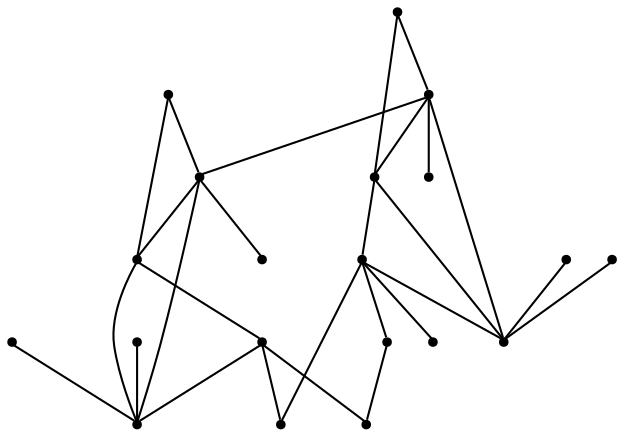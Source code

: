 graph {
  node [shape=point,comment="{\"directed\":false,\"doi\":\"10.1007/978-3-030-04414-5_31\",\"figure\":\"2 (3)\"}"]

  v0 [pos="1406.0948166861565,823.7131261744587"]
  v1 [pos="1358.2694590282217,790.92492349555"]
  v2 [pos="1446.1762496600052,852.0381125154858"]
  v3 [pos="1437.0903550088226,803.2642318984365"]
  v4 [pos="1430.2736766316073,807.7691617270953"]
  v5 [pos="1368.560672136868,804.7520554612483"]
  v6 [pos="1385.7832771282567,839.5446676771667"]
  v7 [pos="1413.9471596224175,800.2096089259453"]
  v8 [pos="1392.4957976772828,838.7819975424387"]
  v9 [pos="1297.8775039111565,778.4262485739739"]
  v10 [pos="1371.39766939246,831.3851019202643"]
  v11 [pos="1422.584946694083,837.5401309648802"]
  v12 [pos="1280.6539450935024,743.6346696571793"]
  v13 [pos="1349.1857263832408,742.1511700537775"]
  v14 [pos="1342.3670131766592,746.6517759230264"]
  v15 [pos="1318.1881532312084,762.5999371545229"]
  v16 [pos="1326.0404325790516,739.0923502971531"]
  v17 [pos="1304.586972216133,777.6637056145228"]
  v18 [pos="1283.4887803428926,770.2719129003284"]
  v19 [pos="1334.678283239135,776.4228723360881"]

  v0 -- v1 [id="-1",pos="1406.0948166861565,823.7131261744587 1358.2694590282217,790.92492349555 1358.2694590282217,790.92492349555 1358.2694590282217,790.92492349555"]
  v12 -- v19 [id="-2",pos="1280.6539450935024,743.6346696571793 1334.678283239135,776.4228723360881 1334.678283239135,776.4228723360881 1334.678283239135,776.4228723360881"]
  v12 -- v16 [id="-3",pos="1280.6539450935024,743.6346696571793 1326.0404325790516,739.0923502971531 1326.0404325790516,739.0923502971531 1326.0404325790516,739.0923502971531"]
  v12 -- v14 [id="-4",pos="1280.6539450935024,743.6346696571793 1342.3670131766592,746.6517759230264 1342.3670131766592,746.6517759230264 1342.3670131766592,746.6517759230264"]
  v18 -- v16 [id="-5",pos="1283.4887803428926,770.2719129003284 1326.0404325790516,739.0923502971531 1326.0404325790516,739.0923502971531 1326.0404325790516,739.0923502971531"]
  v17 -- v16 [id="-6",pos="1304.586972216133,777.6637056145228 1326.0404325790516,739.0923502971531 1326.0404325790516,739.0923502971531 1326.0404325790516,739.0923502971531"]
  v15 -- v16 [id="-7",pos="1318.1881532312084,762.5999371545229 1326.0404325790516,739.0923502971531 1326.0404325790516,739.0923502971531 1326.0404325790516,739.0923502971531"]
  v15 -- v1 [id="-8",pos="1318.1881532312084,762.5999371545229 1358.2694590282217,790.92492349555 1358.2694590282217,790.92492349555 1358.2694590282217,790.92492349555"]
  v14 -- v16 [id="-9",pos="1342.3670131766592,746.6517759230264 1326.0404325790516,739.0923502971531 1326.0404325790516,739.0923502971531 1326.0404325790516,739.0923502971531"]
  v14 -- v15 [id="-10",pos="1342.3670131766592,746.6517759230264 1318.1881532312084,762.5999371545229 1318.1881532312084,762.5999371545229 1318.1881532312084,762.5999371545229"]
  v15 -- v9 [id="-11",pos="1318.1881532312084,762.5999371545229 1297.8775039111565,778.4262485739739 1297.8775039111565,778.4262485739739 1297.8775039111565,778.4262485739739"]
  v13 -- v12 [id="-12",pos="1349.1857263832408,742.1511700537775 1280.6539450935024,743.6346696571793 1280.6539450935024,743.6346696571793 1280.6539450935024,743.6346696571793"]
  v13 -- v14 [id="-13",pos="1349.1857263832408,742.1511700537775 1342.3670131766592,746.6517759230264 1342.3670131766592,746.6517759230264 1342.3670131766592,746.6517759230264"]
  v5 -- v12 [id="-14",pos="1368.560672136868,804.7520554612483 1280.6539450935024,743.6346696571793 1280.6539450935024,743.6346696571793 1280.6539450935024,743.6346696571793"]
  v5 -- v11 [id="-15",pos="1368.560672136868,804.7520554612483 1422.584946694083,837.5401309648802 1422.584946694083,837.5401309648802 1422.584946694083,837.5401309648802"]
  v5 -- v7 [id="-16",pos="1368.560672136868,804.7520554612483 1413.9471596224175,800.2096089259453 1413.9471596224175,800.2096089259453 1413.9471596224175,800.2096089259453"]
  v5 -- v4 [id="-17",pos="1368.560672136868,804.7520554612483 1430.2736766316073,807.7691617270953 1430.2736766316073,807.7691617270953 1430.2736766316073,807.7691617270953"]
  v10 -- v7 [id="-18",pos="1371.39766939246,831.3851019202643 1413.9471596224175,800.2096089259453 1413.9471596224175,800.2096089259453 1413.9471596224175,800.2096089259453"]
  v6 -- v9 [id="-19",pos="1385.7832771282567,839.5446676771667 1297.8775039111565,778.4262485739739 1297.8775039111565,778.4262485739739 1297.8775039111565,778.4262485739739"]
  v8 -- v7 [id="-20",pos="1392.4957976772828,838.7819975424387 1413.9471596224175,800.2096089259453 1413.9471596224175,800.2096089259453 1413.9471596224175,800.2096089259453"]
  v0 -- v7 [id="-21",pos="1406.0948166861565,823.7131261744587 1413.9471596224175,800.2096089259453 1413.9471596224175,800.2096089259453 1413.9471596224175,800.2096089259453"]
  v0 -- v2 [id="-22",pos="1406.0948166861565,823.7131261744587 1446.1762496600052,852.0381125154858 1446.1762496600052,852.0381125154858 1446.1762496600052,852.0381125154858"]
  v4 -- v7 [id="-23",pos="1430.2736766316073,807.7691617270953 1413.9471596224175,800.2096089259453 1413.9471596224175,800.2096089259453 1413.9471596224175,800.2096089259453"]
  v4 -- v0 [id="-24",pos="1430.2736766316073,807.7691617270953 1406.0948166861565,823.7131261744587 1406.0948166861565,823.7131261744587 1406.0948166861565,823.7131261744587"]
  v0 -- v6 [id="-25",pos="1406.0948166861565,823.7131261744587 1385.7832771282567,839.5446676771667 1385.7832771282567,839.5446676771667 1385.7832771282567,839.5446676771667"]
  v3 -- v5 [id="-26",pos="1437.0903550088226,803.2642318984365 1368.560672136868,804.7520554612483 1368.560672136868,804.7520554612483 1368.560672136868,804.7520554612483"]
  v3 -- v4 [id="-27",pos="1437.0903550088226,803.2642318984365 1430.2736766316073,807.7691617270953 1430.2736766316073,807.7691617270953 1430.2736766316073,807.7691617270953"]
}